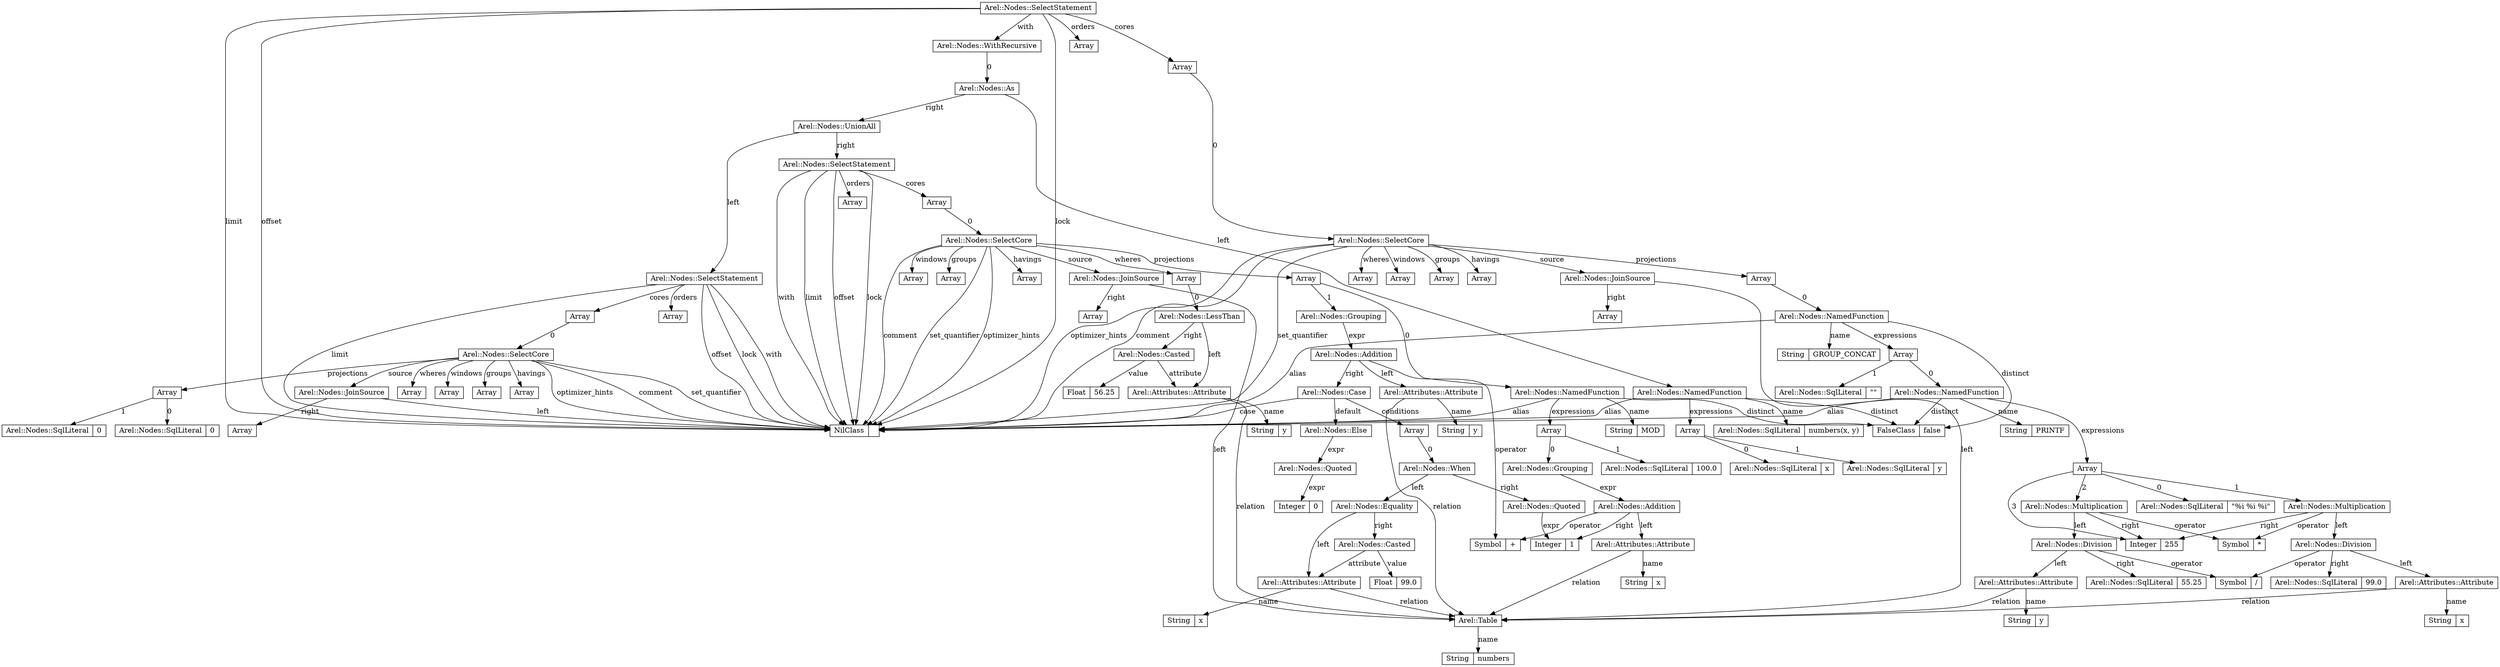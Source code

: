 digraph "Arel" {
node [width=0.375,height=0.25,shape=record];
2440 [label="<f0>Arel::Nodes::SelectStatement"];
2460 [label="<f0>Array"];
2480 [label="<f0>Arel::Nodes::SelectCore"];
2500 [label="<f0>Arel::Nodes::JoinSource"];
2520 [label="<f0>Arel::Table"];
2540 [label="<f0>String|<f1>numbers"];
2560 [label="<f0>Array"];
2580 [label="<f0>Array"];
2600 [label="<f0>Arel::Nodes::NamedFunction"];
2620 [label="<f0>String|<f1>GROUP_CONCAT"];
2640 [label="<f0>Array"];
2660 [label="<f0>Arel::Nodes::NamedFunction"];
2680 [label="<f0>String|<f1>PRINTF"];
2700 [label="<f0>Array"];
2720 [label="<f0>Arel::Nodes::SqlLiteral|<f1>\"%i %i %i\""];
2740 [label="<f0>Arel::Nodes::Multiplication"];
848 [label="<f0>Symbol|<f1>*"];
2760 [label="<f0>Arel::Nodes::Division"];
948 [label="<f0>Symbol|<f1>/"];
2780 [label="<f0>Arel::Attributes::Attribute"];
2800 [label="<f0>String|<f1>x"];
2820 [label="<f0>Arel::Nodes::SqlLiteral|<f1>99.0"];
511 [label="<f0>Integer|<f1>255"];
2840 [label="<f0>Arel::Nodes::Multiplication"];
2860 [label="<f0>Arel::Nodes::Division"];
2880 [label="<f0>Arel::Attributes::Attribute"];
2900 [label="<f0>String|<f1>y"];
2920 [label="<f0>Arel::Nodes::SqlLiteral|<f1>55.25"];
0 [label="<f0>FalseClass|<f1>false"];
8 [label="<f0>NilClass|<f1>"];
2940 [label="<f0>Arel::Nodes::SqlLiteral|<f1>\"
\""];
2960 [label="<f0>Array"];
2980 [label="<f0>Array"];
3000 [label="<f0>Array"];
3020 [label="<f0>Array"];
3040 [label="<f0>Array"];
3060 [label="<f0>Arel::Nodes::WithRecursive"];
3080 [label="<f0>Arel::Nodes::As"];
3100 [label="<f0>Arel::Nodes::NamedFunction"];
3120 [label="<f0>Arel::Nodes::SqlLiteral|<f1>numbers(x, y)"];
3140 [label="<f0>Array"];
3160 [label="<f0>Arel::Nodes::SqlLiteral|<f1>x"];
3180 [label="<f0>Arel::Nodes::SqlLiteral|<f1>y"];
3200 [label="<f0>Arel::Nodes::UnionAll"];
3220 [label="<f0>Arel::Nodes::SelectStatement"];
3240 [label="<f0>Array"];
3260 [label="<f0>Arel::Nodes::SelectCore"];
3280 [label="<f0>Arel::Nodes::JoinSource"];
3300 [label="<f0>Array"];
3320 [label="<f0>Array"];
3340 [label="<f0>Arel::Nodes::SqlLiteral|<f1>0"];
3360 [label="<f0>Arel::Nodes::SqlLiteral|<f1>0"];
3380 [label="<f0>Array"];
3400 [label="<f0>Array"];
3420 [label="<f0>Array"];
3440 [label="<f0>Array"];
3460 [label="<f0>Array"];
3480 [label="<f0>Arel::Nodes::SelectStatement"];
3500 [label="<f0>Array"];
3520 [label="<f0>Arel::Nodes::SelectCore"];
3540 [label="<f0>Arel::Nodes::JoinSource"];
3560 [label="<f0>Array"];
3580 [label="<f0>Array"];
3600 [label="<f0>Arel::Nodes::NamedFunction"];
3620 [label="<f0>String|<f1>MOD"];
3640 [label="<f0>Array"];
3660 [label="<f0>Arel::Nodes::Grouping"];
3680 [label="<f0>Arel::Nodes::Addition"];
868 [label="<f0>Symbol|<f1>+"];
3700 [label="<f0>Arel::Attributes::Attribute"];
3720 [label="<f0>String|<f1>x"];
3 [label="<f0>Integer|<f1>1"];
3740 [label="<f0>Arel::Nodes::SqlLiteral|<f1>100.0"];
3760 [label="<f0>Arel::Nodes::Grouping"];
3780 [label="<f0>Arel::Nodes::Addition"];
3800 [label="<f0>Arel::Attributes::Attribute"];
3820 [label="<f0>String|<f1>y"];
3840 [label="<f0>Arel::Nodes::Case"];
3860 [label="<f0>Array"];
3880 [label="<f0>Arel::Nodes::When"];
3900 [label="<f0>Arel::Nodes::Equality"];
3920 [label="<f0>Arel::Attributes::Attribute"];
3940 [label="<f0>String|<f1>x"];
3960 [label="<f0>Arel::Nodes::Casted"];
199847233464565762 [label="<f0>Float|<f1>99.0"];
3980 [label="<f0>Arel::Nodes::Quoted"];
4000 [label="<f0>Arel::Nodes::Else"];
4020 [label="<f0>Arel::Nodes::Quoted"];
1 [label="<f0>Integer|<f1>0"];
4040 [label="<f0>Array"];
4060 [label="<f0>Arel::Nodes::LessThan"];
4080 [label="<f0>Arel::Attributes::Attribute"];
4100 [label="<f0>String|<f1>y"];
4120 [label="<f0>Arel::Nodes::Casted"];
171418260816789506 [label="<f0>Float|<f1>56.25"];
4140 [label="<f0>Array"];
4160 [label="<f0>Array"];
4180 [label="<f0>Array"];
4200 [label="<f0>Array"];
2440 -> 2460 [label="cores"];
2460 -> 2480 [label="0"];
2480 -> 2500 [label="source"];
2500 -> 2520 [label="left"];
2520 -> 2540 [label="name"];
2500 -> 2560 [label="right"];
2480 -> 2580 [label="projections"];
2580 -> 2600 [label="0"];
2600 -> 2620 [label="name"];
2600 -> 2640 [label="expressions"];
2640 -> 2660 [label="0"];
2660 -> 2680 [label="name"];
2660 -> 2700 [label="expressions"];
2700 -> 2720 [label="0"];
2700 -> 2740 [label="1"];
2740 -> 848 [label="operator"];
2740 -> 2760 [label="left"];
2760 -> 948 [label="operator"];
2760 -> 2780 [label="left"];
2780 -> 2520 [label="relation"];
2780 -> 2800 [label="name"];
2760 -> 2820 [label="right"];
2740 -> 511 [label="right"];
2700 -> 2840 [label="2"];
2840 -> 848 [label="operator"];
2840 -> 2860 [label="left"];
2860 -> 948 [label="operator"];
2860 -> 2880 [label="left"];
2880 -> 2520 [label="relation"];
2880 -> 2900 [label="name"];
2860 -> 2920 [label="right"];
2840 -> 511 [label="right"];
2700 -> 511 [label="3"];
2660 -> 0 [label="distinct"];
2660 -> 8 [label="alias"];
2640 -> 2940 [label="1"];
2600 -> 0 [label="distinct"];
2600 -> 8 [label="alias"];
2480 -> 2960 [label="wheres"];
2480 -> 2980 [label="windows"];
2480 -> 3000 [label="groups"];
2480 -> 8 [label="comment"];
2480 -> 3020 [label="havings"];
2480 -> 8 [label="set_quantifier"];
2480 -> 8 [label="optimizer_hints"];
2440 -> 8 [label="limit"];
2440 -> 3040 [label="orders"];
2440 -> 8 [label="offset"];
2440 -> 8 [label="lock"];
2440 -> 3060 [label="with"];
3060 -> 3080 [label="0"];
3080 -> 3100 [label="left"];
3100 -> 3120 [label="name"];
3100 -> 3140 [label="expressions"];
3140 -> 3160 [label="0"];
3140 -> 3180 [label="1"];
3100 -> 0 [label="distinct"];
3100 -> 8 [label="alias"];
3080 -> 3200 [label="right"];
3200 -> 3220 [label="left"];
3220 -> 3240 [label="cores"];
3240 -> 3260 [label="0"];
3260 -> 3280 [label="source"];
3280 -> 8 [label="left"];
3280 -> 3300 [label="right"];
3260 -> 3320 [label="projections"];
3320 -> 3340 [label="0"];
3320 -> 3360 [label="1"];
3260 -> 3380 [label="wheres"];
3260 -> 3400 [label="windows"];
3260 -> 3420 [label="groups"];
3260 -> 8 [label="comment"];
3260 -> 3440 [label="havings"];
3260 -> 8 [label="set_quantifier"];
3260 -> 8 [label="optimizer_hints"];
3220 -> 8 [label="limit"];
3220 -> 3460 [label="orders"];
3220 -> 8 [label="offset"];
3220 -> 8 [label="lock"];
3220 -> 8 [label="with"];
3200 -> 3480 [label="right"];
3480 -> 3500 [label="cores"];
3500 -> 3520 [label="0"];
3520 -> 3540 [label="source"];
3540 -> 2520 [label="left"];
3540 -> 3560 [label="right"];
3520 -> 3580 [label="projections"];
3580 -> 3600 [label="0"];
3600 -> 3620 [label="name"];
3600 -> 3640 [label="expressions"];
3640 -> 3660 [label="0"];
3660 -> 3680 [label="expr"];
3680 -> 868 [label="operator"];
3680 -> 3700 [label="left"];
3700 -> 2520 [label="relation"];
3700 -> 3720 [label="name"];
3680 -> 3 [label="right"];
3640 -> 3740 [label="1"];
3600 -> 0 [label="distinct"];
3600 -> 8 [label="alias"];
3580 -> 3760 [label="1"];
3760 -> 3780 [label="expr"];
3780 -> 868 [label="operator"];
3780 -> 3800 [label="left"];
3800 -> 2520 [label="relation"];
3800 -> 3820 [label="name"];
3780 -> 3840 [label="right"];
3840 -> 8 [label="case"];
3840 -> 3860 [label="conditions"];
3860 -> 3880 [label="0"];
3880 -> 3900 [label="left"];
3900 -> 3920 [label="left"];
3920 -> 2520 [label="relation"];
3920 -> 3940 [label="name"];
3900 -> 3960 [label="right"];
3960 -> 199847233464565762 [label="value"];
3960 -> 3920 [label="attribute"];
3880 -> 3980 [label="right"];
3980 -> 3 [label="expr"];
3840 -> 4000 [label="default"];
4000 -> 4020 [label="expr"];
4020 -> 1 [label="expr"];
3520 -> 4040 [label="wheres"];
4040 -> 4060 [label="0"];
4060 -> 4080 [label="left"];
4080 -> 2520 [label="relation"];
4080 -> 4100 [label="name"];
4060 -> 4120 [label="right"];
4120 -> 171418260816789506 [label="value"];
4120 -> 4080 [label="attribute"];
3520 -> 4140 [label="windows"];
3520 -> 4160 [label="groups"];
3520 -> 8 [label="comment"];
3520 -> 4180 [label="havings"];
3520 -> 8 [label="set_quantifier"];
3520 -> 8 [label="optimizer_hints"];
3480 -> 8 [label="limit"];
3480 -> 4200 [label="orders"];
3480 -> 8 [label="offset"];
3480 -> 8 [label="lock"];
3480 -> 8 [label="with"];
}